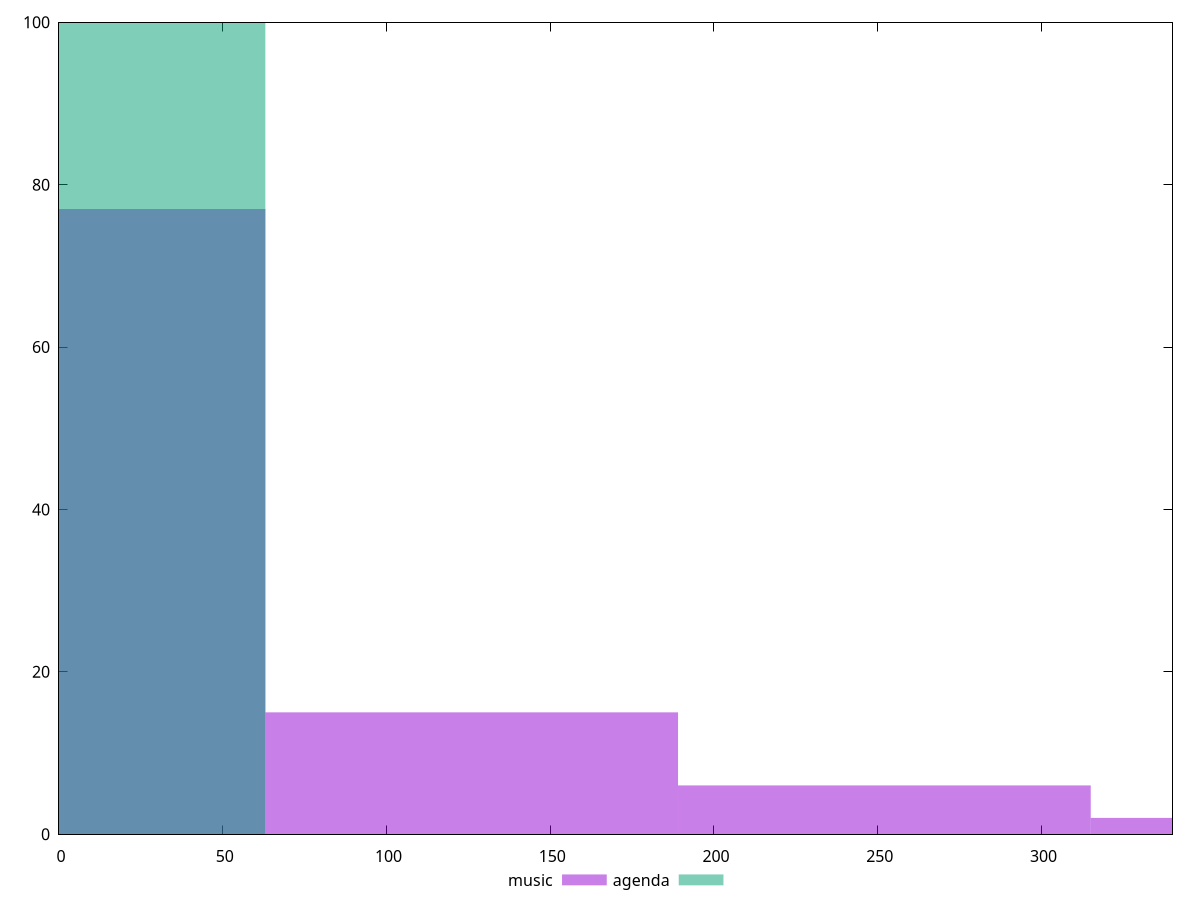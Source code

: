 reset

$music <<EOF
126.01274232161555 15
0 77
252.0254846432311 6
378.0382269648467 2
EOF

$agenda <<EOF
0 100
EOF

set key outside below
set boxwidth 126.01274232161555
set xrange [0:340]
set yrange [0:100]
set trange [0:100]
set style fill transparent solid 0.5 noborder
set terminal svg size 640, 500 enhanced background rgb 'white'
set output "reports/report_00030_2021-02-24T20-42-31.540Z/unminified-javascript/comparison/histogram/0_vs_1.svg"

plot $music title "music" with boxes, \
     $agenda title "agenda" with boxes

reset
